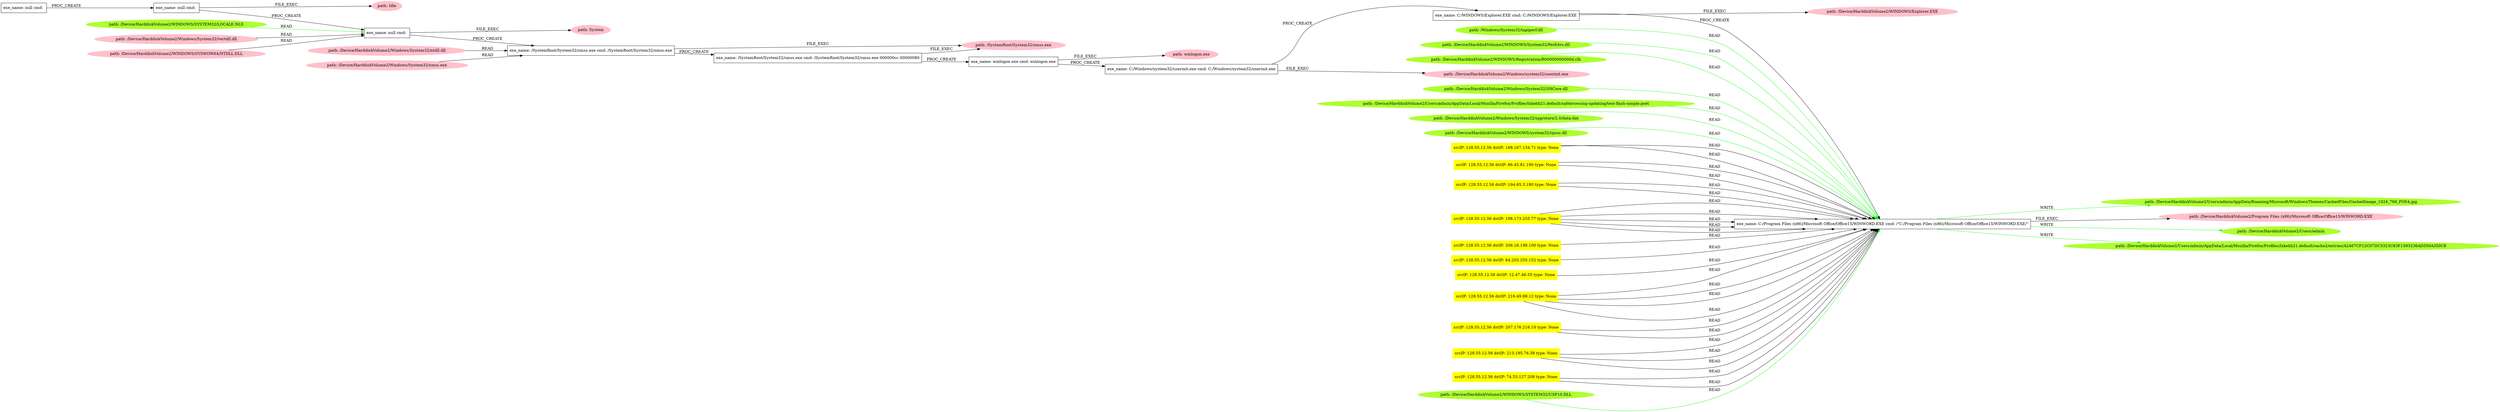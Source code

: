 digraph {
	rankdir=LR
	72 [label="path: /Windows/System32/tapiperf.dll" color=greenyellow shape=oval style=filled]
	0 [label="exe_name: C:/Program Files (x86)/Microsoft Office/Office15/WINWORD.EXE cmd: /\"C:/Program Files (x86)/Microsoft Office/Office15/WINWORD.EXE/\"" color=black shape=box style=solid]
	72 -> 0 [label=READ color=green]
	70 [label="path: /Device/HarddiskVolume2/WINDOWS/System32/Perfctrs.dll" color=greenyellow shape=oval style=filled]
	0 [label="exe_name: C:/Program Files (x86)/Microsoft Office/Office15/WINWORD.EXE cmd: /\"C:/Program Files (x86)/Microsoft Office/Office15/WINWORD.EXE/\"" color=black shape=box style=solid]
	70 -> 0 [label=READ color=green]
	62 [label="path: /Device/HarddiskVolume2/WINDOWS/Registration/R00000000000d.clb" color=greenyellow shape=oval style=filled]
	0 [label="exe_name: C:/Program Files (x86)/Microsoft Office/Office15/WINWORD.EXE cmd: /\"C:/Program Files (x86)/Microsoft Office/Office15/WINWORD.EXE/\"" color=black shape=box style=solid]
	62 -> 0 [label=READ color=green]
	71 [label="path: /Device/HarddiskVolume2/Windows/System32/SHCore.dll" color=greenyellow shape=oval style=filled]
	0 [label="exe_name: C:/Program Files (x86)/Microsoft Office/Office15/WINWORD.EXE cmd: /\"C:/Program Files (x86)/Microsoft Office/Office15/WINWORD.EXE/\"" color=black shape=box style=solid]
	71 -> 0 [label=READ color=green]
	0 [label="exe_name: C:/Program Files (x86)/Microsoft Office/Office15/WINWORD.EXE cmd: /\"C:/Program Files (x86)/Microsoft Office/Office15/WINWORD.EXE/\"" color=black shape=box style=solid]
	69 [label="path: /Device/HarddiskVolume2/Users/admin/AppData/Roaming/Microsoft/Windows/Themes/CachedFiles/CachedImage_1024_768_POS4.jpg" color=greenyellow shape=oval style=filled]
	0 -> 69 [label=WRITE color=green]
	61 [label="path: /Device/HarddiskVolume2/WINDOWS/SYSTEM32/LOCALE.NLS" color=greenyellow shape=oval style=filled]
	8 [label="exe_name: null cmd: " color=black shape=box style=solid]
	61 -> 8 [label=READ color=green]
	50 [label="exe_name: null cmd: " color=black shape=box style=solid]
	45 [label="exe_name: null cmd: " color=black shape=box style=solid]
	50 -> 45 [label=PROC_CREATE color=black]
	45 [label="exe_name: null cmd: " color=black shape=box style=solid]
	8 [label="exe_name: null cmd: " color=black shape=box style=solid]
	45 -> 8 [label=PROC_CREATE color=black]
	8 [label="exe_name: null cmd: " color=black shape=box style=solid]
	48 [label="path: System" color=pink shape=oval style=filled]
	8 -> 48 [label=FILE_EXEC color=black]
	45 [label="exe_name: null cmd: " color=black shape=box style=solid]
	6 [label="path: Idle" color=pink shape=oval style=filled]
	45 -> 6 [label=FILE_EXEC color=black]
	46 [label="path: /Device/HarddiskVolume2/WINDOWS/SYSWOW64/NTDLL.DLL" color=pink shape=oval style=filled]
	8 [label="exe_name: null cmd: " color=black shape=box style=solid]
	46 -> 8 [label=READ color=black]
	47 [label="path: /Device/HarddiskVolume2/Windows/System32/vertdll.dll" color=pink shape=oval style=filled]
	8 [label="exe_name: null cmd: " color=black shape=box style=solid]
	47 -> 8 [label=READ color=black]
	8 [label="exe_name: null cmd: " color=black shape=box style=solid]
	3 [label="exe_name: /SystemRoot/System32/smss.exe cmd: /SystemRoot/System32/smss.exe" color=black shape=box style=solid]
	8 -> 3 [label=PROC_CREATE color=black]
	3 [label="exe_name: /SystemRoot/System32/smss.exe cmd: /SystemRoot/System32/smss.exe" color=black shape=box style=solid]
	58 [label="path: /SystemRoot/System32/smss.exe" color=pink shape=oval style=filled]
	3 -> 58 [label=FILE_EXEC color=black]
	12 [label="path: /Device/HarddiskVolume2/Windows/System32/smss.exe" color=pink shape=oval style=filled]
	3 [label="exe_name: /SystemRoot/System32/smss.exe cmd: /SystemRoot/System32/smss.exe" color=black shape=box style=solid]
	12 -> 3 [label=READ color=black]
	57 [label="path: /Device/HarddiskVolume2/Windows/System32/ntdll.dll" color=pink shape=oval style=filled]
	3 [label="exe_name: /SystemRoot/System32/smss.exe cmd: /SystemRoot/System32/smss.exe" color=black shape=box style=solid]
	57 -> 3 [label=READ color=black]
	3 [label="exe_name: /SystemRoot/System32/smss.exe cmd: /SystemRoot/System32/smss.exe" color=black shape=box style=solid]
	53 [label="exe_name: /SystemRoot/System32/smss.exe cmd: /SystemRoot/System32/smss.exe 000000cc 00000080" color=black shape=box style=solid]
	3 -> 53 [label=PROC_CREATE color=black]
	53 [label="exe_name: /SystemRoot/System32/smss.exe cmd: /SystemRoot/System32/smss.exe 000000cc 00000080" color=black shape=box style=solid]
	58 [label="path: /SystemRoot/System32/smss.exe" color=pink shape=oval style=filled]
	53 -> 58 [label=FILE_EXEC color=black]
	53 [label="exe_name: /SystemRoot/System32/smss.exe cmd: /SystemRoot/System32/smss.exe 000000cc 00000080" color=black shape=box style=solid]
	49 [label="exe_name: winlogon.exe cmd: winlogon.exe" color=black shape=box style=solid]
	53 -> 49 [label=PROC_CREATE color=black]
	49 [label="exe_name: winlogon.exe cmd: winlogon.exe" color=black shape=box style=solid]
	55 [label="path: winlogon.exe" color=pink shape=oval style=filled]
	49 -> 55 [label=FILE_EXEC color=black]
	49 [label="exe_name: winlogon.exe cmd: winlogon.exe" color=black shape=box style=solid]
	40 [label="exe_name: C:/Windows/system32/userinit.exe cmd: C:/Windows/system32/userinit.exe" color=black shape=box style=solid]
	49 -> 40 [label=PROC_CREATE color=black]
	40 [label="exe_name: C:/Windows/system32/userinit.exe cmd: C:/Windows/system32/userinit.exe" color=black shape=box style=solid]
	51 [label="path: /Device/HarddiskVolume2/Windows/system32/userinit.exe" color=pink shape=oval style=filled]
	40 -> 51 [label=FILE_EXEC color=black]
	40 [label="exe_name: C:/Windows/system32/userinit.exe cmd: C:/Windows/system32/userinit.exe" color=black shape=box style=solid]
	21 [label="exe_name: C:/WINDOWS/Explorer.EXE cmd: C:/WINDOWS/Explorer.EXE" color=black shape=box style=solid]
	40 -> 21 [label=PROC_CREATE color=black]
	21 [label="exe_name: C:/WINDOWS/Explorer.EXE cmd: C:/WINDOWS/Explorer.EXE" color=black shape=box style=solid]
	42 [label="path: /Device/HarddiskVolume2/WINDOWS/Explorer.EXE" color=pink shape=oval style=filled]
	21 -> 42 [label=FILE_EXEC color=black]
	68 [label="path: /Device/HarddiskVolume2/Windows/System32/spp/store/2.0/data.dat" color=greenyellow shape=oval style=filled]
	0 [label="exe_name: C:/Program Files (x86)/Microsoft Office/Office15/WINWORD.EXE cmd: /\"C:/Program Files (x86)/Microsoft Office/Office15/WINWORD.EXE/\"" color=black shape=box style=solid]
	68 -> 0 [label=READ color=green]
	66 [label="path: /Device/HarddiskVolume2/WINDOWS/system32/rpcss.dll" color=greenyellow shape=oval style=filled]
	0 [label="exe_name: C:/Program Files (x86)/Microsoft Office/Office15/WINWORD.EXE cmd: /\"C:/Program Files (x86)/Microsoft Office/Office15/WINWORD.EXE/\"" color=black shape=box style=solid]
	66 -> 0 [label=READ color=green]
	21 [label="exe_name: C:/WINDOWS/Explorer.EXE cmd: C:/WINDOWS/Explorer.EXE" color=black shape=box style=solid]
	0 [label="exe_name: C:/Program Files (x86)/Microsoft Office/Office15/WINWORD.EXE cmd: /\"C:/Program Files (x86)/Microsoft Office/Office15/WINWORD.EXE/\"" color=black shape=box style=solid]
	21 -> 0 [label=PROC_CREATE color=black]
	0 [label="exe_name: C:/Program Files (x86)/Microsoft Office/Office15/WINWORD.EXE cmd: /\"C:/Program Files (x86)/Microsoft Office/Office15/WINWORD.EXE/\"" color=black shape=box style=solid]
	22 [label="path: /Device/HarddiskVolume2/Program Files (x86)/Microsoft Office/Office15/WINWORD.EXE" color=pink shape=oval style=filled]
	0 -> 22 [label=FILE_EXEC color=black]
	15 [label="srcIP: 128.55.12.56 dstIP: 168.167.134.71 type: None" color=yellow shape=box style=filled]
	0 [label="exe_name: C:/Program Files (x86)/Microsoft Office/Office15/WINWORD.EXE cmd: /\"C:/Program Files (x86)/Microsoft Office/Office15/WINWORD.EXE/\"" color=black shape=box style=solid]
	15 -> 0 [label=READ color=black]
	15 [label="srcIP: 128.55.12.56 dstIP: 168.167.134.71 type: None" color=yellow shape=box style=filled]
	0 [label="exe_name: C:/Program Files (x86)/Microsoft Office/Office15/WINWORD.EXE cmd: /\"C:/Program Files (x86)/Microsoft Office/Office15/WINWORD.EXE/\"" color=black shape=box style=solid]
	15 -> 0 [label=READ color=black]
	28 [label="srcIP: 128.55.12.56 dstIP: 66.45.81.190 type: None" color=yellow shape=box style=filled]
	0 [label="exe_name: C:/Program Files (x86)/Microsoft Office/Office15/WINWORD.EXE cmd: /\"C:/Program Files (x86)/Microsoft Office/Office15/WINWORD.EXE/\"" color=black shape=box style=solid]
	28 -> 0 [label=READ color=black]
	28 [label="srcIP: 128.55.12.56 dstIP: 66.45.81.190 type: None" color=yellow shape=box style=filled]
	0 [label="exe_name: C:/Program Files (x86)/Microsoft Office/Office15/WINWORD.EXE cmd: /\"C:/Program Files (x86)/Microsoft Office/Office15/WINWORD.EXE/\"" color=black shape=box style=solid]
	28 -> 0 [label=READ color=black]
	17 [label="srcIP: 128.55.12.56 dstIP: 194.65.3.180 type: None" color=yellow shape=box style=filled]
	0 [label="exe_name: C:/Program Files (x86)/Microsoft Office/Office15/WINWORD.EXE cmd: /\"C:/Program Files (x86)/Microsoft Office/Office15/WINWORD.EXE/\"" color=black shape=box style=solid]
	17 -> 0 [label=READ color=black]
	17 [label="srcIP: 128.55.12.56 dstIP: 194.65.3.180 type: None" color=yellow shape=box style=filled]
	0 [label="exe_name: C:/Program Files (x86)/Microsoft Office/Office15/WINWORD.EXE cmd: /\"C:/Program Files (x86)/Microsoft Office/Office15/WINWORD.EXE/\"" color=black shape=box style=solid]
	17 -> 0 [label=READ color=black]
	52 [label="srcIP: 128.55.12.56 dstIP: 198.173.255.77 type: None" color=yellow shape=box style=filled]
	0 [label="exe_name: C:/Program Files (x86)/Microsoft Office/Office15/WINWORD.EXE cmd: /\"C:/Program Files (x86)/Microsoft Office/Office15/WINWORD.EXE/\"" color=black shape=box style=solid]
	52 -> 0 [label=READ color=black]
	52 [label="srcIP: 128.55.12.56 dstIP: 198.173.255.77 type: None" color=yellow shape=box style=filled]
	0 [label="exe_name: C:/Program Files (x86)/Microsoft Office/Office15/WINWORD.EXE cmd: /\"C:/Program Files (x86)/Microsoft Office/Office15/WINWORD.EXE/\"" color=black shape=box style=solid]
	52 -> 0 [label=READ color=black]
	52 [label="srcIP: 128.55.12.56 dstIP: 198.173.255.77 type: None" color=yellow shape=box style=filled]
	0 [label="exe_name: C:/Program Files (x86)/Microsoft Office/Office15/WINWORD.EXE cmd: /\"C:/Program Files (x86)/Microsoft Office/Office15/WINWORD.EXE/\"" color=black shape=box style=solid]
	52 -> 0 [label=READ color=black]
	52 [label="srcIP: 128.55.12.56 dstIP: 198.173.255.77 type: None" color=yellow shape=box style=filled]
	0 [label="exe_name: C:/Program Files (x86)/Microsoft Office/Office15/WINWORD.EXE cmd: /\"C:/Program Files (x86)/Microsoft Office/Office15/WINWORD.EXE/\"" color=black shape=box style=solid]
	52 -> 0 [label=READ color=black]
	52 [label="srcIP: 128.55.12.56 dstIP: 198.173.255.77 type: None" color=yellow shape=box style=filled]
	0 [label="exe_name: C:/Program Files (x86)/Microsoft Office/Office15/WINWORD.EXE cmd: /\"C:/Program Files (x86)/Microsoft Office/Office15/WINWORD.EXE/\"" color=black shape=box style=solid]
	52 -> 0 [label=READ color=black]
	14 [label="srcIP: 128.55.12.56 dstIP: 206.16.198.100 type: None" color=yellow shape=box style=filled]
	0 [label="exe_name: C:/Program Files (x86)/Microsoft Office/Office15/WINWORD.EXE cmd: /\"C:/Program Files (x86)/Microsoft Office/Office15/WINWORD.EXE/\"" color=black shape=box style=solid]
	14 -> 0 [label=READ color=black]
	54 [label="srcIP: 128.55.12.56 dstIP: 84.205.255.152 type: None" color=yellow shape=box style=filled]
	0 [label="exe_name: C:/Program Files (x86)/Microsoft Office/Office15/WINWORD.EXE cmd: /\"C:/Program Files (x86)/Microsoft Office/Office15/WINWORD.EXE/\"" color=black shape=box style=solid]
	54 -> 0 [label=READ color=black]
	38 [label="srcIP: 128.55.12.56 dstIP: 12.47.46.55 type: None" color=yellow shape=box style=filled]
	0 [label="exe_name: C:/Program Files (x86)/Microsoft Office/Office15/WINWORD.EXE cmd: /\"C:/Program Files (x86)/Microsoft Office/Office15/WINWORD.EXE/\"" color=black shape=box style=solid]
	38 -> 0 [label=READ color=black]
	2 [label="srcIP: 128.55.12.56 dstIP: 216.49.88.12 type: None" color=yellow shape=box style=filled]
	0 [label="exe_name: C:/Program Files (x86)/Microsoft Office/Office15/WINWORD.EXE cmd: /\"C:/Program Files (x86)/Microsoft Office/Office15/WINWORD.EXE/\"" color=black shape=box style=solid]
	2 -> 0 [label=READ color=black]
	2 [label="srcIP: 128.55.12.56 dstIP: 216.49.88.12 type: None" color=yellow shape=box style=filled]
	0 [label="exe_name: C:/Program Files (x86)/Microsoft Office/Office15/WINWORD.EXE cmd: /\"C:/Program Files (x86)/Microsoft Office/Office15/WINWORD.EXE/\"" color=black shape=box style=solid]
	2 -> 0 [label=READ color=black]
	2 [label="srcIP: 128.55.12.56 dstIP: 216.49.88.12 type: None" color=yellow shape=box style=filled]
	0 [label="exe_name: C:/Program Files (x86)/Microsoft Office/Office15/WINWORD.EXE cmd: /\"C:/Program Files (x86)/Microsoft Office/Office15/WINWORD.EXE/\"" color=black shape=box style=solid]
	2 -> 0 [label=READ color=black]
	2 [label="srcIP: 128.55.12.56 dstIP: 216.49.88.12 type: None" color=yellow shape=box style=filled]
	0 [label="exe_name: C:/Program Files (x86)/Microsoft Office/Office15/WINWORD.EXE cmd: /\"C:/Program Files (x86)/Microsoft Office/Office15/WINWORD.EXE/\"" color=black shape=box style=solid]
	2 -> 0 [label=READ color=black]
	24 [label="srcIP: 128.55.12.56 dstIP: 207.176.216.10 type: None" color=yellow shape=box style=filled]
	0 [label="exe_name: C:/Program Files (x86)/Microsoft Office/Office15/WINWORD.EXE cmd: /\"C:/Program Files (x86)/Microsoft Office/Office15/WINWORD.EXE/\"" color=black shape=box style=solid]
	24 -> 0 [label=READ color=black]
	24 [label="srcIP: 128.55.12.56 dstIP: 207.176.216.10 type: None" color=yellow shape=box style=filled]
	0 [label="exe_name: C:/Program Files (x86)/Microsoft Office/Office15/WINWORD.EXE cmd: /\"C:/Program Files (x86)/Microsoft Office/Office15/WINWORD.EXE/\"" color=black shape=box style=solid]
	24 -> 0 [label=READ color=black]
	16 [label="srcIP: 128.55.12.56 dstIP: 213.195.76.38 type: None" color=yellow shape=box style=filled]
	0 [label="exe_name: C:/Program Files (x86)/Microsoft Office/Office15/WINWORD.EXE cmd: /\"C:/Program Files (x86)/Microsoft Office/Office15/WINWORD.EXE/\"" color=black shape=box style=solid]
	16 -> 0 [label=READ color=black]
	16 [label="srcIP: 128.55.12.56 dstIP: 213.195.76.38 type: None" color=yellow shape=box style=filled]
	0 [label="exe_name: C:/Program Files (x86)/Microsoft Office/Office15/WINWORD.EXE cmd: /\"C:/Program Files (x86)/Microsoft Office/Office15/WINWORD.EXE/\"" color=black shape=box style=solid]
	16 -> 0 [label=READ color=black]
	16 [label="srcIP: 128.55.12.56 dstIP: 213.195.76.38 type: None" color=yellow shape=box style=filled]
	0 [label="exe_name: C:/Program Files (x86)/Microsoft Office/Office15/WINWORD.EXE cmd: /\"C:/Program Files (x86)/Microsoft Office/Office15/WINWORD.EXE/\"" color=black shape=box style=solid]
	16 -> 0 [label=READ color=black]
	44 [label="srcIP: 128.55.12.56 dstIP: 74.53.127.208 type: None" color=yellow shape=box style=filled]
	0 [label="exe_name: C:/Program Files (x86)/Microsoft Office/Office15/WINWORD.EXE cmd: /\"C:/Program Files (x86)/Microsoft Office/Office15/WINWORD.EXE/\"" color=black shape=box style=solid]
	44 -> 0 [label=READ color=black]
	44 [label="srcIP: 128.55.12.56 dstIP: 74.53.127.208 type: None" color=yellow shape=box style=filled]
	0 [label="exe_name: C:/Program Files (x86)/Microsoft Office/Office15/WINWORD.EXE cmd: /\"C:/Program Files (x86)/Microsoft Office/Office15/WINWORD.EXE/\"" color=black shape=box style=solid]
	44 -> 0 [label=READ color=black]
	0 [label="exe_name: C:/Program Files (x86)/Microsoft Office/Office15/WINWORD.EXE cmd: /\"C:/Program Files (x86)/Microsoft Office/Office15/WINWORD.EXE/\"" color=black shape=box style=solid]
	64 [label="path: /Device/HarddiskVolume2/Users/admin" color=greenyellow shape=oval style=filled]
	0 -> 64 [label=WRITE color=green]
	67 [label="path: /Device/HarddiskVolume2/WINDOWS/SYSTEM32/USP10.DLL" color=greenyellow shape=oval style=filled]
	0 [label="exe_name: C:/Program Files (x86)/Microsoft Office/Office15/WINWORD.EXE cmd: /\"C:/Program Files (x86)/Microsoft Office/Office15/WINWORD.EXE/\"" color=black shape=box style=solid]
	67 -> 0 [label=READ color=green]
	0 [label="exe_name: C:/Program Files (x86)/Microsoft Office/Office15/WINWORD.EXE cmd: /\"C:/Program Files (x86)/Microsoft Office/Office15/WINWORD.EXE/\"" color=black shape=box style=solid]
	65 [label="path: /Device/HarddiskVolume2/Users/admin/AppData/Local/Mozilla/Firefox/Profiles/lxkehh21.default/cache2/entries/A2467CF12C07DC5323C83F1593236AD550A350C8" color=greenyellow shape=oval style=filled]
	0 -> 65 [label=WRITE color=green]
	63 [label="path: /Device/HarddiskVolume2/Users/admin/AppData/Local/Mozilla/Firefox/Profiles/lxkehh21.default/safebrowsing-updating/test-flash-simple.pset" color=greenyellow shape=oval style=filled]
	0 [label="exe_name: C:/Program Files (x86)/Microsoft Office/Office15/WINWORD.EXE cmd: /\"C:/Program Files (x86)/Microsoft Office/Office15/WINWORD.EXE/\"" color=black shape=box style=solid]
	63 -> 0 [label=READ color=green]
}

